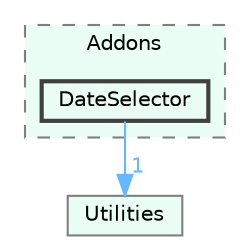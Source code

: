 digraph "C:/GEU/GEUCore/Source/UI/Addons/DateSelector"
{
 // LATEX_PDF_SIZE
  bgcolor="transparent";
  edge [fontname=Helvetica,fontsize=10,labelfontname=Helvetica,labelfontsize=10];
  node [fontname=Helvetica,fontsize=10,shape=box,height=0.2,width=0.4];
  compound=true
  subgraph clusterdir_ed28fcff23d26531979feec0f8d8af01 {
    graph [ bgcolor="#ebfef5", pencolor="grey50", label="Addons", fontname=Helvetica,fontsize=10 style="filled,dashed", URL="dir_ed28fcff23d26531979feec0f8d8af01.html",tooltip=""]
  dir_3e720b917651abd4c1609414c1b33e9f [label="DateSelector", fillcolor="#ebfef5", color="grey25", style="filled,bold", URL="dir_3e720b917651abd4c1609414c1b33e9f.html",tooltip=""];
  }
  dir_ba98d1c57f2db257d685d96c8633f8b6 [label="Utilities", fillcolor="#ebfef5", color="grey50", style="filled", URL="dir_ba98d1c57f2db257d685d96c8633f8b6.html",tooltip=""];
  dir_3e720b917651abd4c1609414c1b33e9f->dir_ba98d1c57f2db257d685d96c8633f8b6 [headlabel="1", labeldistance=1.5 headhref="dir_000007_000057.html" href="dir_000007_000057.html" color="steelblue1" fontcolor="steelblue1"];
}
